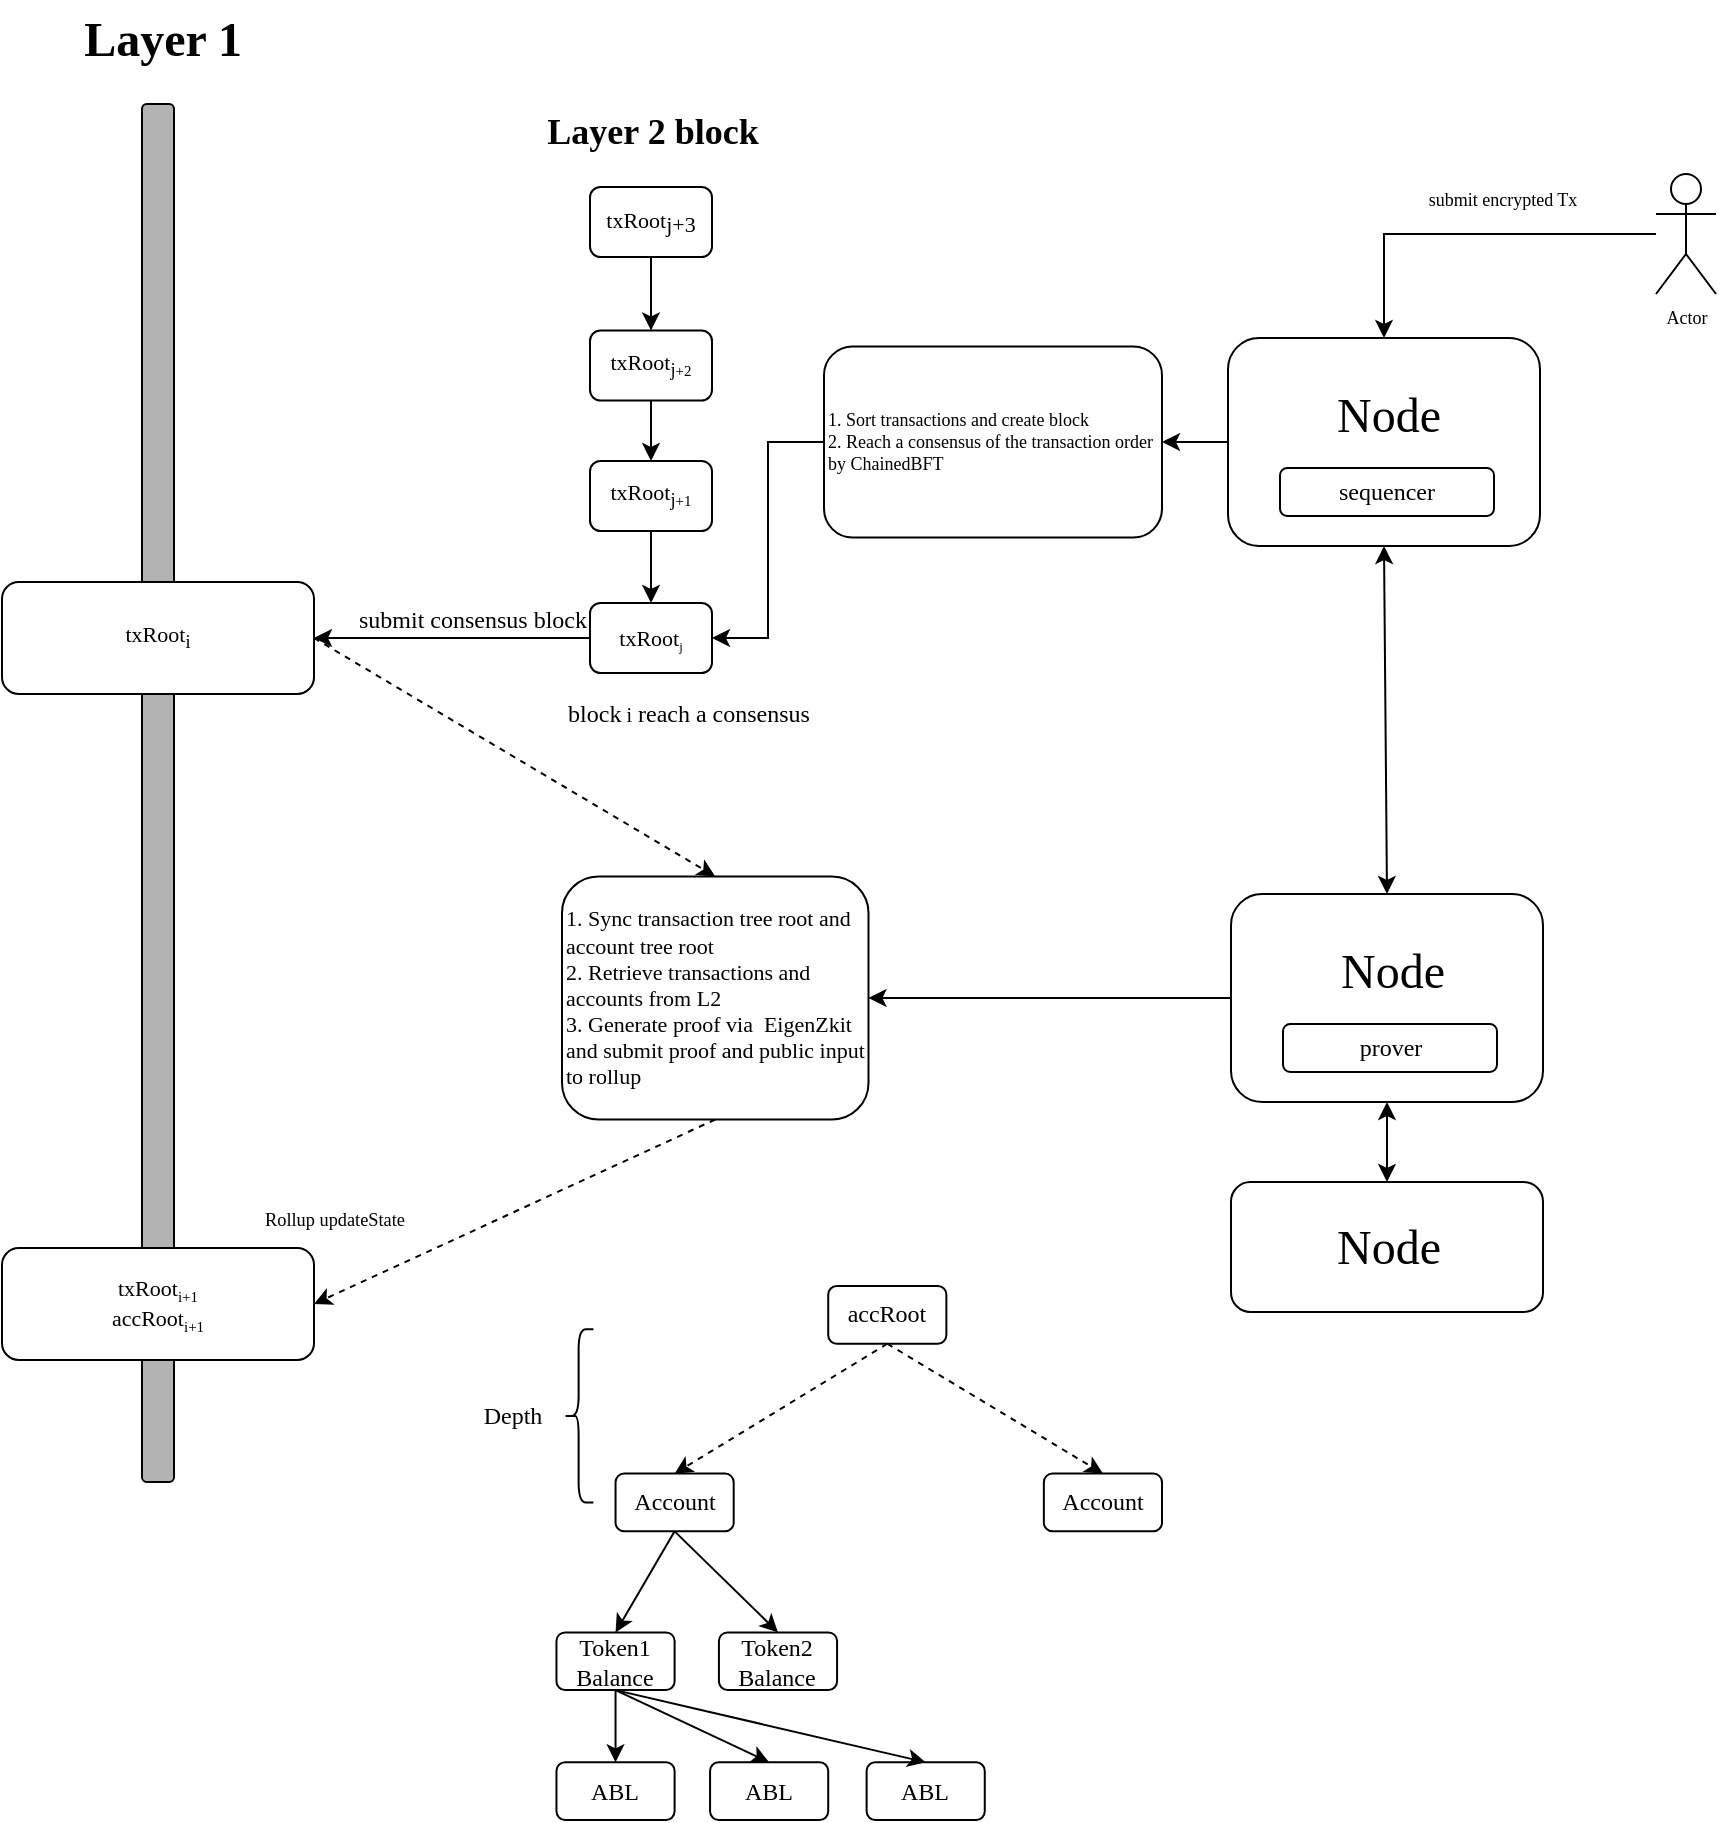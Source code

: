 <mxfile version="19.0.3" type="device"><diagram id="rFXXN7qd5zqijEQVqSr9" name="第 1 页"><mxGraphModel dx="1449" dy="1042" grid="1" gridSize="10" guides="1" tooltips="1" connect="1" arrows="1" fold="1" page="1" pageScale="1" pageWidth="827" pageHeight="1169" math="0" shadow="0"><root><mxCell id="0"/><mxCell id="1" parent="0"/><mxCell id="7PrUL1NwZAEsFZjKYeuI-1" value="" style="rounded=1;whiteSpace=wrap;html=1;fontSize=11;fillColor=#B3B3B3;gradientColor=none;fontFamily=Times New Roman;" vertex="1" parent="1"><mxGeometry x="127" y="182" width="16" height="689" as="geometry"/></mxCell><mxCell id="7PrUL1NwZAEsFZjKYeuI-2" style="orthogonalLoop=1;jettySize=auto;html=1;exitX=0.5;exitY=1;exitDx=0;exitDy=0;dashed=1;fontSize=9;rounded=1;entryX=1;entryY=0.5;entryDx=0;entryDy=0;fontFamily=Times New Roman;" edge="1" parent="1" source="7PrUL1NwZAEsFZjKYeuI-3" target="7PrUL1NwZAEsFZjKYeuI-13"><mxGeometry relative="1" as="geometry"><mxPoint x="273" y="687" as="targetPoint"/></mxGeometry></mxCell><mxCell id="7PrUL1NwZAEsFZjKYeuI-3" value="1. Sync transaction tree root and account tree root&lt;br&gt;2. Retrieve transactions and accounts from L2&lt;br&gt;3. Generate proof via&amp;nbsp; EigenZkit and submit proof and public input to rollup" style="rounded=1;whiteSpace=wrap;html=1;fontSize=11;align=left;fontFamily=Times New Roman;" vertex="1" parent="1"><mxGeometry x="337" y="568.25" width="153.25" height="121.5" as="geometry"/></mxCell><mxCell id="7PrUL1NwZAEsFZjKYeuI-4" style="edgeStyle=orthogonalEdgeStyle;rounded=0;orthogonalLoop=1;jettySize=auto;html=1;exitX=0;exitY=0.5;exitDx=0;exitDy=0;entryX=1;entryY=0.5;entryDx=0;entryDy=0;fontSize=24;fontFamily=Times New Roman;" edge="1" parent="1" source="7PrUL1NwZAEsFZjKYeuI-5" target="7PrUL1NwZAEsFZjKYeuI-15"><mxGeometry relative="1" as="geometry"/></mxCell><mxCell id="7PrUL1NwZAEsFZjKYeuI-5" value="" style="rounded=1;whiteSpace=wrap;html=1;fontFamily=Times New Roman;" vertex="1" parent="1"><mxGeometry x="670" y="299" width="156" height="104" as="geometry"/></mxCell><mxCell id="7PrUL1NwZAEsFZjKYeuI-6" value="sequencer" style="rounded=1;whiteSpace=wrap;html=1;fontFamily=Times New Roman;" vertex="1" parent="1"><mxGeometry x="696" y="364" width="107" height="24" as="geometry"/></mxCell><mxCell id="7PrUL1NwZAEsFZjKYeuI-7" style="edgeStyle=orthogonalEdgeStyle;rounded=0;orthogonalLoop=1;jettySize=auto;html=1;entryX=0.5;entryY=0;entryDx=0;entryDy=0;fontSize=24;fontFamily=Times New Roman;" edge="1" parent="1" source="7PrUL1NwZAEsFZjKYeuI-8" target="7PrUL1NwZAEsFZjKYeuI-5"><mxGeometry relative="1" as="geometry"/></mxCell><mxCell id="7PrUL1NwZAEsFZjKYeuI-8" value="Actor" style="shape=umlActor;verticalLabelPosition=bottom;verticalAlign=top;html=1;outlineConnect=0;fontSize=9;rounded=1;fontFamily=Times New Roman;" vertex="1" parent="1"><mxGeometry x="884" y="217" width="30" height="60" as="geometry"/></mxCell><mxCell id="7PrUL1NwZAEsFZjKYeuI-9" value="submit encrypted Tx" style="text;html=1;align=center;verticalAlign=middle;resizable=0;points=[];autosize=1;strokeColor=none;fillColor=none;fontSize=9;rounded=1;fontFamily=Times New Roman;" vertex="1" parent="1"><mxGeometry x="742" y="217" width="130" height="26" as="geometry"/></mxCell><mxCell id="7PrUL1NwZAEsFZjKYeuI-10" value="&lt;font style=&quot;font-size: 24px;&quot;&gt;&lt;b&gt;Layer 1&lt;/b&gt;&lt;/font&gt;" style="text;html=1;align=center;verticalAlign=middle;resizable=0;points=[];autosize=1;strokeColor=none;fillColor=none;fontSize=9;rounded=1;fontFamily=Times New Roman;" vertex="1" parent="1"><mxGeometry x="85" y="130" width="104" height="39" as="geometry"/></mxCell><mxCell id="7PrUL1NwZAEsFZjKYeuI-11" style="rounded=1;orthogonalLoop=1;jettySize=auto;html=1;entryX=0.5;entryY=0;entryDx=0;entryDy=0;fontSize=24;dashed=1;exitX=1;exitY=0.5;exitDx=0;exitDy=0;fontFamily=Times New Roman;" edge="1" parent="1" source="7PrUL1NwZAEsFZjKYeuI-12" target="7PrUL1NwZAEsFZjKYeuI-3"><mxGeometry relative="1" as="geometry"/></mxCell><mxCell id="7PrUL1NwZAEsFZjKYeuI-12" value="&lt;span style=&quot;font-size: 11px;&quot;&gt;txRoot&lt;sub&gt;i&lt;/sub&gt;&lt;br&gt;&lt;/span&gt;" style="rounded=1;whiteSpace=wrap;html=1;fontSize=9;fontFamily=Times New Roman;" vertex="1" parent="1"><mxGeometry x="57" y="421" width="156" height="56" as="geometry"/></mxCell><mxCell id="7PrUL1NwZAEsFZjKYeuI-13" value="&lt;span style=&quot;font-size: 11px;&quot;&gt;txRoot&lt;/span&gt;&lt;sub&gt;i+1&lt;br&gt;&lt;/sub&gt;&lt;span style=&quot;font-size: 11px;&quot;&gt;accRoot&lt;/span&gt;&lt;sub&gt;i+1&lt;/sub&gt;" style="rounded=1;whiteSpace=wrap;html=1;fontSize=9;fontFamily=Times New Roman;" vertex="1" parent="1"><mxGeometry x="57" y="754" width="156" height="56" as="geometry"/></mxCell><mxCell id="7PrUL1NwZAEsFZjKYeuI-14" style="edgeStyle=orthogonalEdgeStyle;rounded=0;orthogonalLoop=1;jettySize=auto;html=1;entryX=1;entryY=0.5;entryDx=0;entryDy=0;fontSize=24;fontFamily=Times New Roman;" edge="1" parent="1" source="7PrUL1NwZAEsFZjKYeuI-15" target="7PrUL1NwZAEsFZjKYeuI-28"><mxGeometry relative="1" as="geometry"/></mxCell><mxCell id="7PrUL1NwZAEsFZjKYeuI-15" value="1. Sort transactions and create block&lt;br&gt;2. Reach a consensus of the transaction order by ChainedBFT" style="rounded=1;whiteSpace=wrap;html=1;fontSize=9;align=left;fontFamily=Times New Roman;" vertex="1" parent="1"><mxGeometry x="468" y="303.25" width="169" height="95.5" as="geometry"/></mxCell><mxCell id="7PrUL1NwZAEsFZjKYeuI-16" value="&lt;font style=&quot;font-size: 12px;&quot;&gt;submit consensus block&lt;/font&gt;" style="text;html=1;align=center;verticalAlign=middle;resizable=0;points=[];autosize=1;strokeColor=none;fillColor=none;fontSize=24;fontFamily=Times New Roman;" vertex="1" parent="1"><mxGeometry x="220" y="416" width="143" height="39" as="geometry"/></mxCell><mxCell id="7PrUL1NwZAEsFZjKYeuI-17" value="Node" style="text;html=1;align=center;verticalAlign=middle;resizable=0;points=[];autosize=1;strokeColor=none;fillColor=none;fontSize=24;fontFamily=Times New Roman;" vertex="1" parent="1"><mxGeometry x="711" y="318.5" width="78" height="39" as="geometry"/></mxCell><mxCell id="7PrUL1NwZAEsFZjKYeuI-18" style="edgeStyle=none;rounded=1;orthogonalLoop=1;jettySize=auto;html=1;exitX=0;exitY=0.5;exitDx=0;exitDy=0;entryX=1;entryY=0.5;entryDx=0;entryDy=0;fontSize=24;fontFamily=Times New Roman;" edge="1" parent="1" source="7PrUL1NwZAEsFZjKYeuI-19" target="7PrUL1NwZAEsFZjKYeuI-3"><mxGeometry relative="1" as="geometry"/></mxCell><mxCell id="7PrUL1NwZAEsFZjKYeuI-19" value="" style="rounded=1;whiteSpace=wrap;html=1;fontFamily=Times New Roman;" vertex="1" parent="1"><mxGeometry x="671.5" y="577" width="156" height="104" as="geometry"/></mxCell><mxCell id="7PrUL1NwZAEsFZjKYeuI-20" value="prover" style="rounded=1;whiteSpace=wrap;html=1;fontFamily=Times New Roman;" vertex="1" parent="1"><mxGeometry x="697.5" y="642" width="107" height="24" as="geometry"/></mxCell><mxCell id="7PrUL1NwZAEsFZjKYeuI-21" value="Node" style="text;html=1;align=center;verticalAlign=middle;resizable=0;points=[];autosize=1;strokeColor=none;fillColor=none;fontSize=24;fontFamily=Times New Roman;" vertex="1" parent="1"><mxGeometry x="712.5" y="596.5" width="78" height="39" as="geometry"/></mxCell><mxCell id="7PrUL1NwZAEsFZjKYeuI-22" value="" style="rounded=1;whiteSpace=wrap;html=1;fontFamily=Times New Roman;" vertex="1" parent="1"><mxGeometry x="671.5" y="721" width="156" height="65" as="geometry"/></mxCell><mxCell id="7PrUL1NwZAEsFZjKYeuI-23" value="Node" style="text;html=1;align=center;verticalAlign=middle;resizable=0;points=[];autosize=1;strokeColor=none;fillColor=none;fontSize=24;fontFamily=Times New Roman;" vertex="1" parent="1"><mxGeometry x="711" y="734" width="78" height="39" as="geometry"/></mxCell><mxCell id="7PrUL1NwZAEsFZjKYeuI-24" value="" style="endArrow=classic;startArrow=classic;html=1;rounded=0;fontSize=24;entryX=0.5;entryY=1;entryDx=0;entryDy=0;exitX=0.5;exitY=0;exitDx=0;exitDy=0;fontFamily=Times New Roman;" edge="1" parent="1" source="7PrUL1NwZAEsFZjKYeuI-19" target="7PrUL1NwZAEsFZjKYeuI-5"><mxGeometry width="50" height="50" relative="1" as="geometry"><mxPoint x="707.5" y="489" as="sourcePoint"/><mxPoint x="757.5" y="439" as="targetPoint"/></mxGeometry></mxCell><mxCell id="7PrUL1NwZAEsFZjKYeuI-25" value="" style="endArrow=classic;startArrow=classic;html=1;rounded=0;fontSize=24;entryX=0.5;entryY=1;entryDx=0;entryDy=0;exitX=0.5;exitY=0;exitDx=0;exitDy=0;fontFamily=Times New Roman;" edge="1" parent="1" source="7PrUL1NwZAEsFZjKYeuI-22" target="7PrUL1NwZAEsFZjKYeuI-19"><mxGeometry width="50" height="50" relative="1" as="geometry"><mxPoint x="606.25" y="734" as="sourcePoint"/><mxPoint x="656.25" y="684" as="targetPoint"/></mxGeometry></mxCell><mxCell id="7PrUL1NwZAEsFZjKYeuI-26" value="&lt;span style=&quot;font-size: 9.167px; text-align: left;&quot;&gt;Rollup updateState&lt;/span&gt;" style="text;html=1;align=center;verticalAlign=middle;resizable=0;points=[];autosize=1;strokeColor=none;fillColor=none;fontSize=24;fontFamily=Times New Roman;" vertex="1" parent="1"><mxGeometry x="164.38" y="715" width="117" height="39" as="geometry"/></mxCell><mxCell id="7PrUL1NwZAEsFZjKYeuI-27" style="edgeStyle=orthogonalEdgeStyle;rounded=0;orthogonalLoop=1;jettySize=auto;html=1;exitX=0;exitY=0.5;exitDx=0;exitDy=0;entryX=1;entryY=0.5;entryDx=0;entryDy=0;fontSize=24;fontFamily=Times New Roman;" edge="1" parent="1" source="7PrUL1NwZAEsFZjKYeuI-28" target="7PrUL1NwZAEsFZjKYeuI-12"><mxGeometry relative="1" as="geometry"/></mxCell><mxCell id="7PrUL1NwZAEsFZjKYeuI-28" value="&lt;span style=&quot;font-size: 11px;&quot;&gt;txRoot&lt;/span&gt;&lt;span style=&quot;font-size: 7.5px;&quot;&gt;&lt;sub&gt;j&lt;/sub&gt;&lt;/span&gt;" style="rounded=1;whiteSpace=wrap;html=1;fontSize=9;fontFamily=Times New Roman;" vertex="1" parent="1"><mxGeometry x="351" y="431.5" width="61" height="35" as="geometry"/></mxCell><mxCell id="7PrUL1NwZAEsFZjKYeuI-29" style="edgeStyle=orthogonalEdgeStyle;rounded=0;orthogonalLoop=1;jettySize=auto;html=1;exitX=0.5;exitY=1;exitDx=0;exitDy=0;entryX=0.5;entryY=0;entryDx=0;entryDy=0;fontSize=24;fontFamily=Times New Roman;" edge="1" parent="1" source="7PrUL1NwZAEsFZjKYeuI-30" target="7PrUL1NwZAEsFZjKYeuI-28"><mxGeometry relative="1" as="geometry"/></mxCell><mxCell id="7PrUL1NwZAEsFZjKYeuI-30" value="&lt;span style=&quot;font-size: 11px;&quot;&gt;txRoot&lt;sub&gt;j&lt;/sub&gt;&lt;/span&gt;&lt;sub&gt;+1&lt;/sub&gt;" style="rounded=1;whiteSpace=wrap;html=1;fontSize=9;fontFamily=Times New Roman;" vertex="1" parent="1"><mxGeometry x="351" y="360.5" width="61" height="35" as="geometry"/></mxCell><mxCell id="7PrUL1NwZAEsFZjKYeuI-31" style="edgeStyle=orthogonalEdgeStyle;rounded=0;orthogonalLoop=1;jettySize=auto;html=1;exitX=0.5;exitY=1;exitDx=0;exitDy=0;entryX=0.5;entryY=0;entryDx=0;entryDy=0;fontSize=24;fontFamily=Times New Roman;" edge="1" parent="1" source="7PrUL1NwZAEsFZjKYeuI-32" target="7PrUL1NwZAEsFZjKYeuI-30"><mxGeometry relative="1" as="geometry"/></mxCell><mxCell id="7PrUL1NwZAEsFZjKYeuI-32" value="&lt;span style=&quot;font-size: 11px;&quot;&gt;txRoot&lt;sub&gt;j&lt;/sub&gt;&lt;/span&gt;&lt;sub&gt;+2&lt;/sub&gt;" style="rounded=1;whiteSpace=wrap;html=1;fontSize=9;fontFamily=Times New Roman;" vertex="1" parent="1"><mxGeometry x="351" y="295.25" width="61" height="35" as="geometry"/></mxCell><mxCell id="7PrUL1NwZAEsFZjKYeuI-33" style="edgeStyle=orthogonalEdgeStyle;rounded=0;orthogonalLoop=1;jettySize=auto;html=1;exitX=0.5;exitY=1;exitDx=0;exitDy=0;entryX=0.5;entryY=0;entryDx=0;entryDy=0;fontSize=24;fontFamily=Times New Roman;" edge="1" parent="1" source="7PrUL1NwZAEsFZjKYeuI-34" target="7PrUL1NwZAEsFZjKYeuI-32"><mxGeometry relative="1" as="geometry"/></mxCell><mxCell id="7PrUL1NwZAEsFZjKYeuI-34" value="&lt;span style=&quot;font-size: 11px;&quot;&gt;txRoot&lt;/span&gt;&lt;sub style=&quot;&quot;&gt;&lt;span style=&quot;font-size: 11px;&quot;&gt;j+3&lt;/span&gt;&lt;/sub&gt;" style="rounded=1;whiteSpace=wrap;html=1;fontSize=9;fontFamily=Times New Roman;" vertex="1" parent="1"><mxGeometry x="351" y="223.5" width="61" height="35" as="geometry"/></mxCell><mxCell id="7PrUL1NwZAEsFZjKYeuI-35" value="block&lt;span style=&quot;font-size: 10px;&quot;&gt;&amp;nbsp;i&lt;/span&gt;&amp;nbsp;reach a consensus" style="text;html=1;align=center;verticalAlign=middle;resizable=0;points=[];autosize=1;strokeColor=none;fillColor=none;fontSize=12;fontFamily=Times New Roman;" vertex="1" parent="1"><mxGeometry x="321.5" y="473.5" width="156" height="26" as="geometry"/></mxCell><mxCell id="7PrUL1NwZAEsFZjKYeuI-36" value="&lt;font style=&quot;font-size: 18px;&quot;&gt;&lt;b style=&quot;&quot;&gt;Layer 2 block&lt;/b&gt;&lt;/font&gt;" style="text;html=1;align=center;verticalAlign=middle;resizable=0;points=[];autosize=1;strokeColor=none;fillColor=none;fontSize=9;rounded=1;fontFamily=Times New Roman;" vertex="1" parent="1"><mxGeometry x="317" y="176" width="130" height="39" as="geometry"/></mxCell><mxCell id="7PrUL1NwZAEsFZjKYeuI-37" value="" style="group;fontFamily=Times New Roman;" vertex="1" connectable="0" parent="1"><mxGeometry x="301" y="773" width="336" height="267" as="geometry"/></mxCell><mxCell id="7PrUL1NwZAEsFZjKYeuI-38" value="&lt;span style=&quot;text-align: left;&quot;&gt;accRoot&lt;/span&gt;" style="rounded=1;whiteSpace=wrap;html=1;fontFamily=Times New Roman;" vertex="1" parent="7PrUL1NwZAEsFZjKYeuI-37"><mxGeometry x="169.108" width="59.077" height="28.865" as="geometry"/></mxCell><mxCell id="7PrUL1NwZAEsFZjKYeuI-39" value="Account" style="rounded=1;whiteSpace=wrap;html=1;fontFamily=Times New Roman;" vertex="1" parent="7PrUL1NwZAEsFZjKYeuI-37"><mxGeometry x="62.769" y="93.811" width="59.077" height="28.865" as="geometry"/></mxCell><mxCell id="7PrUL1NwZAEsFZjKYeuI-40" value="Account" style="rounded=1;whiteSpace=wrap;html=1;fontFamily=Times New Roman;" vertex="1" parent="7PrUL1NwZAEsFZjKYeuI-37"><mxGeometry x="276.923" y="93.811" width="59.077" height="28.865" as="geometry"/></mxCell><mxCell id="7PrUL1NwZAEsFZjKYeuI-41" value="" style="shape=curlyBracket;whiteSpace=wrap;html=1;rounded=1;fontFamily=Times New Roman;" vertex="1" parent="7PrUL1NwZAEsFZjKYeuI-37"><mxGeometry x="36.923" y="21.649" width="14.769" height="86.595" as="geometry"/></mxCell><mxCell id="7PrUL1NwZAEsFZjKYeuI-42" value="Depth" style="text;html=1;align=center;verticalAlign=middle;resizable=0;points=[];autosize=1;fontFamily=Times New Roman;" vertex="1" parent="7PrUL1NwZAEsFZjKYeuI-37"><mxGeometry x="-15.08" y="51.95" width="52" height="26" as="geometry"/></mxCell><mxCell id="7PrUL1NwZAEsFZjKYeuI-43" value="" style="endArrow=classic;html=1;exitX=0.5;exitY=1;exitDx=0;exitDy=0;entryX=0.5;entryY=0;entryDx=0;entryDy=0;dashed=1;fontFamily=Times New Roman;" edge="1" parent="7PrUL1NwZAEsFZjKYeuI-37" source="7PrUL1NwZAEsFZjKYeuI-38" target="7PrUL1NwZAEsFZjKYeuI-39"><mxGeometry width="50" height="50" relative="1" as="geometry"><mxPoint x="114.462" y="245.351" as="sourcePoint"/><mxPoint x="151.385" y="209.27" as="targetPoint"/></mxGeometry></mxCell><mxCell id="7PrUL1NwZAEsFZjKYeuI-44" value="" style="endArrow=classic;html=1;exitX=0.5;exitY=1;exitDx=0;exitDy=0;entryX=0.5;entryY=0;entryDx=0;entryDy=0;dashed=1;fontFamily=Times New Roman;" edge="1" parent="7PrUL1NwZAEsFZjKYeuI-37" source="7PrUL1NwZAEsFZjKYeuI-38" target="7PrUL1NwZAEsFZjKYeuI-40"><mxGeometry width="50" height="50" relative="1" as="geometry"><mxPoint x="220.8" y="50.514" as="sourcePoint"/><mxPoint x="114.462" y="101.027" as="targetPoint"/></mxGeometry></mxCell><mxCell id="7PrUL1NwZAEsFZjKYeuI-45" value="Token1&lt;br&gt;Balance" style="rounded=1;whiteSpace=wrap;html=1;fontFamily=Times New Roman;" vertex="1" parent="7PrUL1NwZAEsFZjKYeuI-37"><mxGeometry x="33.231" y="173.189" width="59.077" height="28.865" as="geometry"/></mxCell><mxCell id="7PrUL1NwZAEsFZjKYeuI-46" value="Token2&lt;br&gt;Balance" style="rounded=1;whiteSpace=wrap;html=1;fontFamily=Times New Roman;" vertex="1" parent="7PrUL1NwZAEsFZjKYeuI-37"><mxGeometry x="114.462" y="173.189" width="59.077" height="28.865" as="geometry"/></mxCell><mxCell id="7PrUL1NwZAEsFZjKYeuI-47" value="" style="endArrow=classic;html=1;exitX=0.5;exitY=1;exitDx=0;exitDy=0;entryX=0.5;entryY=0;entryDx=0;entryDy=0;fontFamily=Times New Roman;" edge="1" parent="7PrUL1NwZAEsFZjKYeuI-37" source="7PrUL1NwZAEsFZjKYeuI-39" target="7PrUL1NwZAEsFZjKYeuI-45"><mxGeometry width="50" height="50" relative="1" as="geometry"><mxPoint x="206.031" y="36.081" as="sourcePoint"/><mxPoint x="99.692" y="101.027" as="targetPoint"/></mxGeometry></mxCell><mxCell id="7PrUL1NwZAEsFZjKYeuI-48" value="" style="endArrow=classic;html=1;exitX=0.5;exitY=1;exitDx=0;exitDy=0;entryX=0.5;entryY=0;entryDx=0;entryDy=0;fontFamily=Times New Roman;" edge="1" parent="7PrUL1NwZAEsFZjKYeuI-37" source="7PrUL1NwZAEsFZjKYeuI-39" target="7PrUL1NwZAEsFZjKYeuI-46"><mxGeometry width="50" height="50" relative="1" as="geometry"><mxPoint x="99.692" y="129.892" as="sourcePoint"/><mxPoint x="70.154" y="180.405" as="targetPoint"/></mxGeometry></mxCell><mxCell id="7PrUL1NwZAEsFZjKYeuI-49" value="ABL" style="rounded=1;whiteSpace=wrap;html=1;fontFamily=Times New Roman;" vertex="1" parent="7PrUL1NwZAEsFZjKYeuI-37"><mxGeometry x="33.231" y="238.135" width="59.077" height="28.865" as="geometry"/></mxCell><mxCell id="7PrUL1NwZAEsFZjKYeuI-50" value="ABL" style="rounded=1;whiteSpace=wrap;html=1;fontFamily=Times New Roman;" vertex="1" parent="7PrUL1NwZAEsFZjKYeuI-37"><mxGeometry x="110.031" y="238.135" width="59.077" height="28.865" as="geometry"/></mxCell><mxCell id="7PrUL1NwZAEsFZjKYeuI-51" value="ABL" style="rounded=1;whiteSpace=wrap;html=1;fontFamily=Times New Roman;" vertex="1" parent="7PrUL1NwZAEsFZjKYeuI-37"><mxGeometry x="188.308" y="238.135" width="59.077" height="28.865" as="geometry"/></mxCell><mxCell id="7PrUL1NwZAEsFZjKYeuI-52" value="" style="endArrow=classic;html=1;exitX=0.5;exitY=1;exitDx=0;exitDy=0;entryX=0.5;entryY=0;entryDx=0;entryDy=0;fontFamily=Times New Roman;" edge="1" parent="7PrUL1NwZAEsFZjKYeuI-37" source="7PrUL1NwZAEsFZjKYeuI-45" target="7PrUL1NwZAEsFZjKYeuI-49"><mxGeometry width="50" height="50" relative="1" as="geometry"><mxPoint x="99.692" y="129.892" as="sourcePoint"/><mxPoint x="70.154" y="180.405" as="targetPoint"/></mxGeometry></mxCell><mxCell id="7PrUL1NwZAEsFZjKYeuI-53" value="" style="endArrow=classic;html=1;exitX=0.5;exitY=1;exitDx=0;exitDy=0;entryX=0.5;entryY=0;entryDx=0;entryDy=0;fontFamily=Times New Roman;" edge="1" parent="7PrUL1NwZAEsFZjKYeuI-37" source="7PrUL1NwZAEsFZjKYeuI-45" target="7PrUL1NwZAEsFZjKYeuI-50"><mxGeometry width="50" height="50" relative="1" as="geometry"><mxPoint x="70.154" y="209.27" as="sourcePoint"/><mxPoint x="70.154" y="245.351" as="targetPoint"/></mxGeometry></mxCell><mxCell id="7PrUL1NwZAEsFZjKYeuI-54" value="" style="endArrow=classic;html=1;exitX=0.5;exitY=1;exitDx=0;exitDy=0;entryX=0.5;entryY=0;entryDx=0;entryDy=0;fontFamily=Times New Roman;" edge="1" parent="7PrUL1NwZAEsFZjKYeuI-37" source="7PrUL1NwZAEsFZjKYeuI-45" target="7PrUL1NwZAEsFZjKYeuI-51"><mxGeometry width="50" height="50" relative="1" as="geometry"><mxPoint x="70.154" y="209.27" as="sourcePoint"/><mxPoint x="146.954" y="245.351" as="targetPoint"/></mxGeometry></mxCell></root></mxGraphModel></diagram></mxfile>